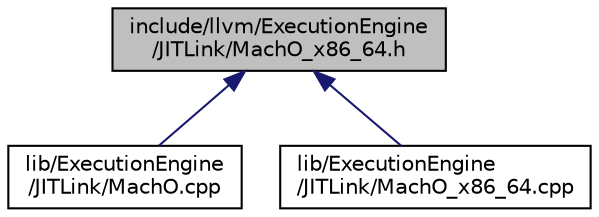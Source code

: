 digraph "include/llvm/ExecutionEngine/JITLink/MachO_x86_64.h"
{
 // LATEX_PDF_SIZE
  bgcolor="transparent";
  edge [fontname="Helvetica",fontsize="10",labelfontname="Helvetica",labelfontsize="10"];
  node [fontname="Helvetica",fontsize="10",shape="box"];
  Node1 [label="include/llvm/ExecutionEngine\l/JITLink/MachO_x86_64.h",height=0.2,width=0.4,color="black", fillcolor="grey75", style="filled", fontcolor="black",tooltip=" "];
  Node1 -> Node2 [dir="back",color="midnightblue",fontsize="10",style="solid",fontname="Helvetica"];
  Node2 [label="lib/ExecutionEngine\l/JITLink/MachO.cpp",height=0.2,width=0.4,color="black",URL="$MachO_8cpp.html",tooltip=" "];
  Node1 -> Node3 [dir="back",color="midnightblue",fontsize="10",style="solid",fontname="Helvetica"];
  Node3 [label="lib/ExecutionEngine\l/JITLink/MachO_x86_64.cpp",height=0.2,width=0.4,color="black",URL="$MachO__x86__64_8cpp.html",tooltip=" "];
}
